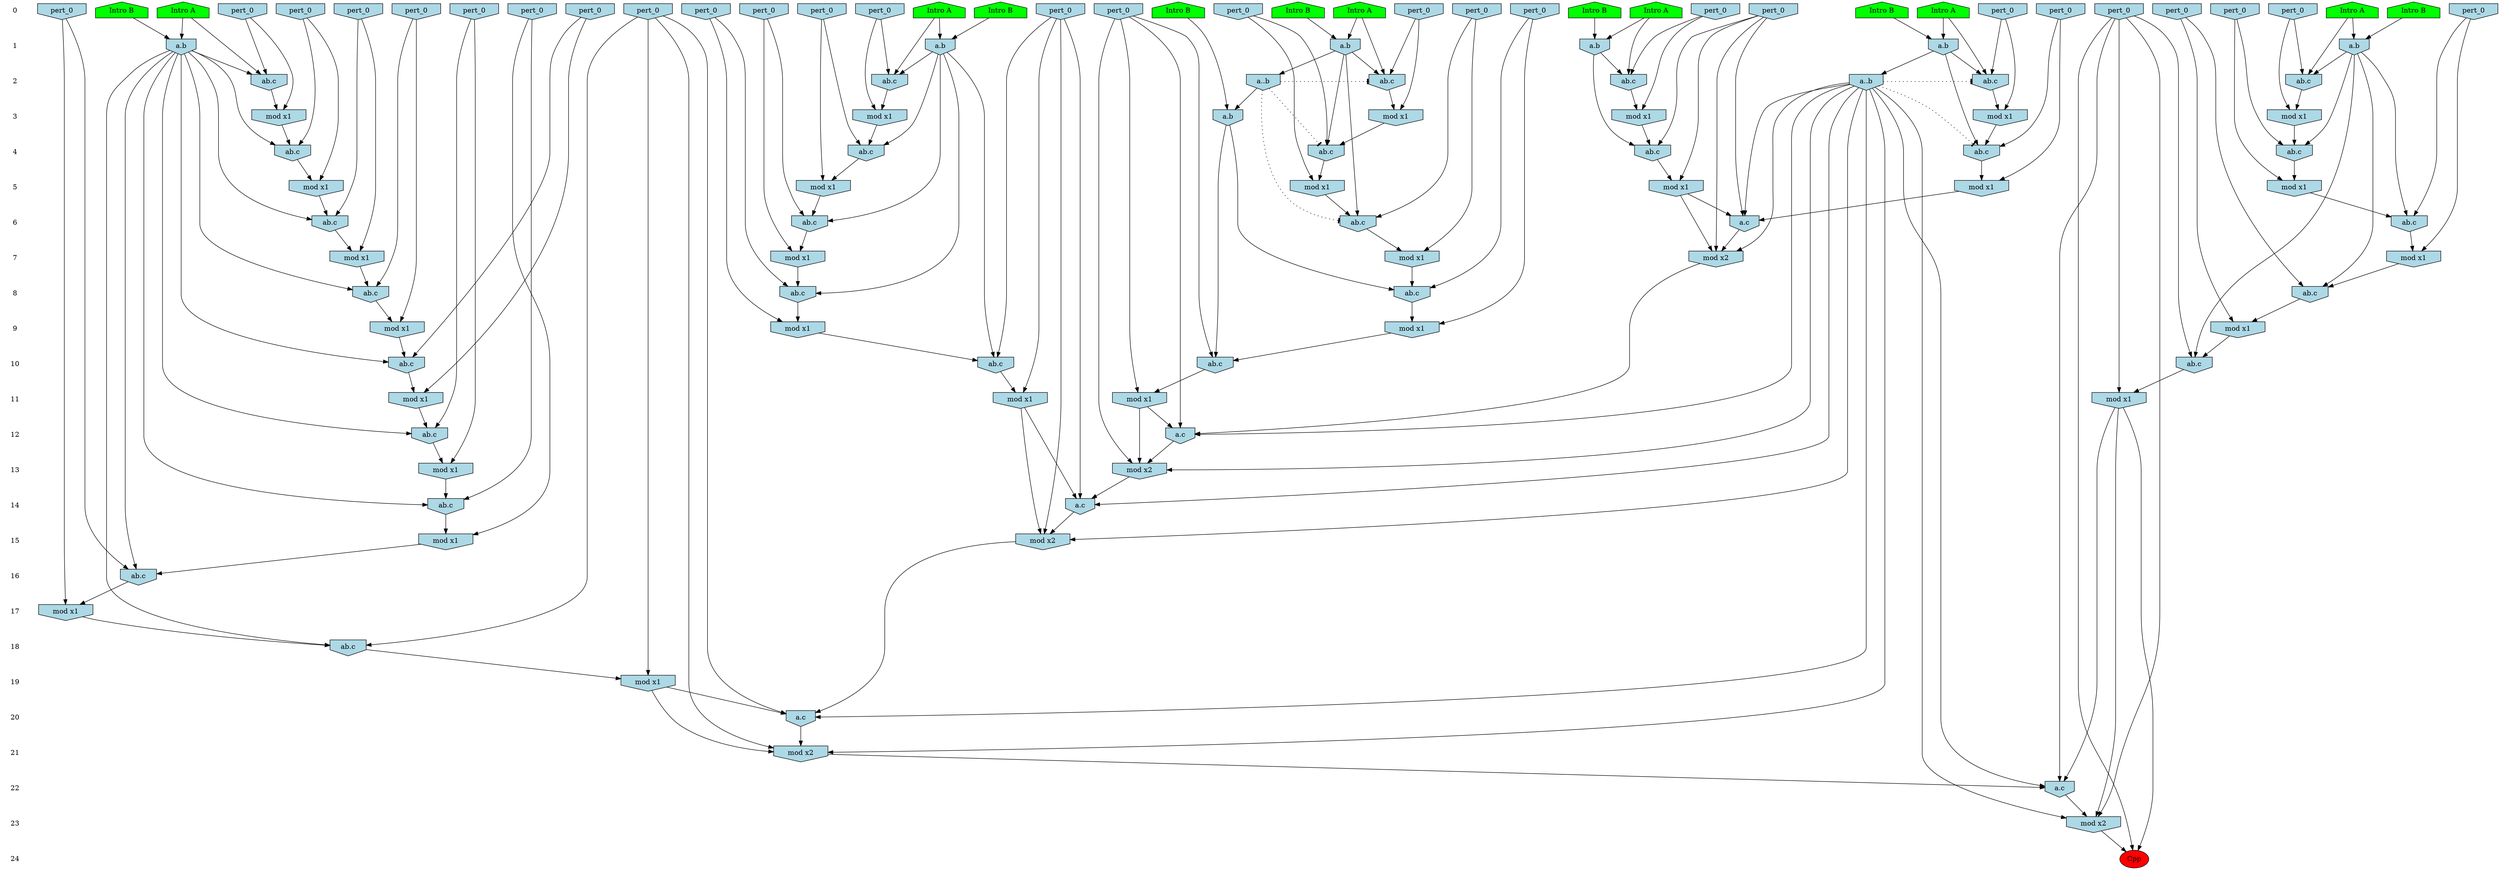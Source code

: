 /* Compression of 1 causal flows obtained in average at 2.001438E+01 t.u */
/* Compressed causal flows were: [3] */
digraph G{
 ranksep=.5 ; 
{ rank = same ; "0" [shape=plaintext] ; node_1 [label ="Intro B", shape=house, style=filled, fillcolor=green] ;
node_2 [label ="Intro B", shape=house, style=filled, fillcolor=green] ;
node_3 [label ="Intro A", shape=house, style=filled, fillcolor=green] ;
node_4 [label ="Intro B", shape=house, style=filled, fillcolor=green] ;
node_5 [label ="Intro B", shape=house, style=filled, fillcolor=green] ;
node_6 [label ="Intro B", shape=house, style=filled, fillcolor=green] ;
node_7 [label ="Intro A", shape=house, style=filled, fillcolor=green] ;
node_8 [label ="Intro B", shape=house, style=filled, fillcolor=green] ;
node_9 [label ="Intro A", shape=house, style=filled, fillcolor=green] ;
node_10 [label ="Intro B", shape=house, style=filled, fillcolor=green] ;
node_11 [label ="Intro A", shape=house, style=filled, fillcolor=green] ;
node_12 [label ="Intro A", shape=house, style=filled, fillcolor=green] ;
node_13 [label ="Intro A", shape=house, style=filled, fillcolor=green] ;
node_18 [label="pert_0", shape=invhouse, style=filled, fillcolor = lightblue] ;
node_19 [label="pert_0", shape=invhouse, style=filled, fillcolor = lightblue] ;
node_20 [label="pert_0", shape=invhouse, style=filled, fillcolor = lightblue] ;
node_21 [label="pert_0", shape=invhouse, style=filled, fillcolor = lightblue] ;
node_22 [label="pert_0", shape=invhouse, style=filled, fillcolor = lightblue] ;
node_23 [label="pert_0", shape=invhouse, style=filled, fillcolor = lightblue] ;
node_24 [label="pert_0", shape=invhouse, style=filled, fillcolor = lightblue] ;
node_25 [label="pert_0", shape=invhouse, style=filled, fillcolor = lightblue] ;
node_26 [label="pert_0", shape=invhouse, style=filled, fillcolor = lightblue] ;
node_27 [label="pert_0", shape=invhouse, style=filled, fillcolor = lightblue] ;
node_28 [label="pert_0", shape=invhouse, style=filled, fillcolor = lightblue] ;
node_29 [label="pert_0", shape=invhouse, style=filled, fillcolor = lightblue] ;
node_30 [label="pert_0", shape=invhouse, style=filled, fillcolor = lightblue] ;
node_31 [label="pert_0", shape=invhouse, style=filled, fillcolor = lightblue] ;
node_32 [label="pert_0", shape=invhouse, style=filled, fillcolor = lightblue] ;
node_33 [label="pert_0", shape=invhouse, style=filled, fillcolor = lightblue] ;
node_34 [label="pert_0", shape=invhouse, style=filled, fillcolor = lightblue] ;
node_35 [label="pert_0", shape=invhouse, style=filled, fillcolor = lightblue] ;
node_36 [label="pert_0", shape=invhouse, style=filled, fillcolor = lightblue] ;
node_37 [label="pert_0", shape=invhouse, style=filled, fillcolor = lightblue] ;
node_38 [label="pert_0", shape=invhouse, style=filled, fillcolor = lightblue] ;
node_39 [label="pert_0", shape=invhouse, style=filled, fillcolor = lightblue] ;
node_40 [label="pert_0", shape=invhouse, style=filled, fillcolor = lightblue] ;
node_41 [label="pert_0", shape=invhouse, style=filled, fillcolor = lightblue] ;
node_42 [label="pert_0", shape=invhouse, style=filled, fillcolor = lightblue] ;
node_43 [label="pert_0", shape=invhouse, style=filled, fillcolor = lightblue] ;
node_44 [label="pert_0", shape=invhouse, style=filled, fillcolor = lightblue] ;
node_45 [label="pert_0", shape=invhouse, style=filled, fillcolor = lightblue] ;
}
{ rank = same ; "1" [shape=plaintext] ; node_14 [label="a.b", shape=invhouse, style=filled, fillcolor = lightblue] ;
node_15 [label="a.b", shape=invhouse, style=filled, fillcolor = lightblue] ;
node_16 [label="a.b", shape=invhouse, style=filled, fillcolor = lightblue] ;
node_17 [label="a.b", shape=invhouse, style=filled, fillcolor = lightblue] ;
node_56 [label="a.b", shape=invhouse, style=filled, fillcolor = lightblue] ;
node_65 [label="a.b", shape=invhouse, style=filled, fillcolor = lightblue] ;
}
{ rank = same ; "2" [shape=plaintext] ; node_46 [label="ab.c", shape=invhouse, style=filled, fillcolor = lightblue] ;
node_47 [label="ab.c", shape=invhouse, style=filled, fillcolor = lightblue] ;
node_48 [label="ab.c", shape=invhouse, style=filled, fillcolor = lightblue] ;
node_49 [label="ab.c", shape=invhouse, style=filled, fillcolor = lightblue] ;
node_59 [label="ab.c", shape=invhouse, style=filled, fillcolor = lightblue] ;
node_66 [label="ab.c", shape=invhouse, style=filled, fillcolor = lightblue] ;
node_69 [label="a..b", shape=invhouse, style=filled, fillcolor = lightblue] ;
node_78 [label="a..b", shape=invhouse, style=filled, fillcolor = lightblue] ;
}
{ rank = same ; "3" [shape=plaintext] ; node_50 [label="mod x1", shape=invhouse, style=filled, fillcolor = lightblue] ;
node_54 [label="mod x1", shape=invhouse, style=filled, fillcolor = lightblue] ;
node_57 [label="mod x1", shape=invhouse, style=filled, fillcolor = lightblue] ;
node_58 [label="mod x1", shape=invhouse, style=filled, fillcolor = lightblue] ;
node_67 [label="mod x1", shape=invhouse, style=filled, fillcolor = lightblue] ;
node_71 [label="mod x1", shape=invhouse, style=filled, fillcolor = lightblue] ;
node_81 [label="a.b", shape=invhouse, style=filled, fillcolor = lightblue] ;
}
{ rank = same ; "4" [shape=plaintext] ; node_51 [label="ab.c", shape=invhouse, style=filled, fillcolor = lightblue] ;
node_60 [label="ab.c", shape=invhouse, style=filled, fillcolor = lightblue] ;
node_61 [label="ab.c", shape=invhouse, style=filled, fillcolor = lightblue] ;
node_63 [label="ab.c", shape=invhouse, style=filled, fillcolor = lightblue] ;
node_68 [label="ab.c", shape=invhouse, style=filled, fillcolor = lightblue] ;
node_73 [label="ab.c", shape=invhouse, style=filled, fillcolor = lightblue] ;
}
{ rank = same ; "5" [shape=plaintext] ; node_52 [label="mod x1", shape=invhouse, style=filled, fillcolor = lightblue] ;
node_64 [label="mod x1", shape=invhouse, style=filled, fillcolor = lightblue] ;
node_70 [label="mod x1", shape=invhouse, style=filled, fillcolor = lightblue] ;
node_74 [label="mod x1", shape=invhouse, style=filled, fillcolor = lightblue] ;
node_75 [label="mod x1", shape=invhouse, style=filled, fillcolor = lightblue] ;
node_90 [label="mod x1", shape=invhouse, style=filled, fillcolor = lightblue] ;
}
{ rank = same ; "6" [shape=plaintext] ; node_53 [label="ab.c", shape=invhouse, style=filled, fillcolor = lightblue] ;
node_72 [label="ab.c", shape=invhouse, style=filled, fillcolor = lightblue] ;
node_76 [label="ab.c", shape=invhouse, style=filled, fillcolor = lightblue] ;
node_77 [label="ab.c", shape=invhouse, style=filled, fillcolor = lightblue] ;
node_94 [label="a.c", shape=invhouse, style=filled, fillcolor = lightblue] ;
}
{ rank = same ; "7" [shape=plaintext] ; node_55 [label="mod x1", shape=invhouse, style=filled, fillcolor = lightblue] ;
node_79 [label="mod x1", shape=invhouse, style=filled, fillcolor = lightblue] ;
node_82 [label="mod x1", shape=invhouse, style=filled, fillcolor = lightblue] ;
node_95 [label="mod x1", shape=invhouse, style=filled, fillcolor = lightblue] ;
node_96 [label="mod x2", shape=invhouse, style=filled, fillcolor = lightblue] ;
}
{ rank = same ; "8" [shape=plaintext] ; node_62 [label="ab.c", shape=invhouse, style=filled, fillcolor = lightblue] ;
node_80 [label="ab.c", shape=invhouse, style=filled, fillcolor = lightblue] ;
node_83 [label="ab.c", shape=invhouse, style=filled, fillcolor = lightblue] ;
node_97 [label="ab.c", shape=invhouse, style=filled, fillcolor = lightblue] ;
}
{ rank = same ; "9" [shape=plaintext] ; node_84 [label="mod x1", shape=invhouse, style=filled, fillcolor = lightblue] ;
node_86 [label="mod x1", shape=invhouse, style=filled, fillcolor = lightblue] ;
node_98 [label="mod x1", shape=invhouse, style=filled, fillcolor = lightblue] ;
node_104 [label="mod x1", shape=invhouse, style=filled, fillcolor = lightblue] ;
}
{ rank = same ; "10" [shape=plaintext] ; node_85 [label="ab.c", shape=invhouse, style=filled, fillcolor = lightblue] ;
node_87 [label="ab.c", shape=invhouse, style=filled, fillcolor = lightblue] ;
node_100 [label="ab.c", shape=invhouse, style=filled, fillcolor = lightblue] ;
node_106 [label="ab.c", shape=invhouse, style=filled, fillcolor = lightblue] ;
}
{ rank = same ; "11" [shape=plaintext] ; node_88 [label="mod x1", shape=invhouse, style=filled, fillcolor = lightblue] ;
node_91 [label="mod x1", shape=invhouse, style=filled, fillcolor = lightblue] ;
node_102 [label="mod x1", shape=invhouse, style=filled, fillcolor = lightblue] ;
node_107 [label="mod x1", shape=invhouse, style=filled, fillcolor = lightblue] ;
}
{ rank = same ; "12" [shape=plaintext] ; node_89 [label="ab.c", shape=invhouse, style=filled, fillcolor = lightblue] ;
node_99 [label="a.c", shape=invhouse, style=filled, fillcolor = lightblue] ;
}
{ rank = same ; "13" [shape=plaintext] ; node_92 [label="mod x1", shape=invhouse, style=filled, fillcolor = lightblue] ;
node_109 [label="mod x2", shape=invhouse, style=filled, fillcolor = lightblue] ;
}
{ rank = same ; "14" [shape=plaintext] ; node_93 [label="ab.c", shape=invhouse, style=filled, fillcolor = lightblue] ;
node_110 [label="a.c", shape=invhouse, style=filled, fillcolor = lightblue] ;
}
{ rank = same ; "15" [shape=plaintext] ; node_101 [label="mod x1", shape=invhouse, style=filled, fillcolor = lightblue] ;
node_112 [label="mod x2", shape=invhouse, style=filled, fillcolor = lightblue] ;
}
{ rank = same ; "16" [shape=plaintext] ; node_103 [label="ab.c", shape=invhouse, style=filled, fillcolor = lightblue] ;
}
{ rank = same ; "17" [shape=plaintext] ; node_105 [label="mod x1", shape=invhouse, style=filled, fillcolor = lightblue] ;
}
{ rank = same ; "18" [shape=plaintext] ; node_108 [label="ab.c", shape=invhouse, style=filled, fillcolor = lightblue] ;
}
{ rank = same ; "19" [shape=plaintext] ; node_111 [label="mod x1", shape=invhouse, style=filled, fillcolor = lightblue] ;
}
{ rank = same ; "20" [shape=plaintext] ; node_113 [label="a.c", shape=invhouse, style=filled, fillcolor = lightblue] ;
}
{ rank = same ; "21" [shape=plaintext] ; node_114 [label="mod x2", shape=invhouse, style=filled, fillcolor = lightblue] ;
}
{ rank = same ; "22" [shape=plaintext] ; node_115 [label="a.c", shape=invhouse, style=filled, fillcolor = lightblue] ;
}
{ rank = same ; "23" [shape=plaintext] ; node_116 [label="mod x2", shape=invhouse, style=filled, fillcolor = lightblue] ;
}
{ rank = same ; "24" [shape=plaintext] ; node_117 [label ="Cpp", style=filled, fillcolor=red] ;
}
"0" -> "1" [style="invis"]; 
"1" -> "2" [style="invis"]; 
"2" -> "3" [style="invis"]; 
"3" -> "4" [style="invis"]; 
"4" -> "5" [style="invis"]; 
"5" -> "6" [style="invis"]; 
"6" -> "7" [style="invis"]; 
"7" -> "8" [style="invis"]; 
"8" -> "9" [style="invis"]; 
"9" -> "10" [style="invis"]; 
"10" -> "11" [style="invis"]; 
"11" -> "12" [style="invis"]; 
"12" -> "13" [style="invis"]; 
"13" -> "14" [style="invis"]; 
"14" -> "15" [style="invis"]; 
"15" -> "16" [style="invis"]; 
"16" -> "17" [style="invis"]; 
"17" -> "18" [style="invis"]; 
"18" -> "19" [style="invis"]; 
"19" -> "20" [style="invis"]; 
"20" -> "21" [style="invis"]; 
"21" -> "22" [style="invis"]; 
"22" -> "23" [style="invis"]; 
"23" -> "24" [style="invis"]; 
node_5 -> node_14
node_9 -> node_14
node_6 -> node_15
node_11 -> node_15
node_2 -> node_16
node_13 -> node_16
node_3 -> node_17
node_10 -> node_17
node_13 -> node_46
node_16 -> node_46
node_39 -> node_46
node_11 -> node_47
node_15 -> node_47
node_35 -> node_47
node_9 -> node_48
node_14 -> node_48
node_37 -> node_48
node_3 -> node_49
node_17 -> node_49
node_44 -> node_49
node_39 -> node_50
node_46 -> node_50
node_16 -> node_51
node_27 -> node_51
node_50 -> node_51
node_27 -> node_52
node_51 -> node_52
node_16 -> node_53
node_31 -> node_53
node_52 -> node_53
node_37 -> node_54
node_48 -> node_54
node_31 -> node_55
node_53 -> node_55
node_7 -> node_56
node_8 -> node_56
node_44 -> node_57
node_49 -> node_57
node_35 -> node_58
node_47 -> node_58
node_7 -> node_59
node_21 -> node_59
node_56 -> node_59
node_14 -> node_60
node_34 -> node_60
node_54 -> node_60
node_17 -> node_61
node_40 -> node_61
node_57 -> node_61
node_16 -> node_62
node_36 -> node_62
node_55 -> node_62
node_15 -> node_63
node_33 -> node_63
node_58 -> node_63
node_33 -> node_64
node_63 -> node_64
node_4 -> node_65
node_12 -> node_65
node_12 -> node_66
node_43 -> node_66
node_65 -> node_66
node_43 -> node_67
node_66 -> node_67
node_28 -> node_68
node_65 -> node_68
node_67 -> node_68
node_17 -> node_69
node_34 -> node_70
node_60 -> node_70
node_21 -> node_71
node_59 -> node_71
node_14 -> node_72
node_45 -> node_72
node_70 -> node_72
node_23 -> node_73
node_56 -> node_73
node_71 -> node_73
node_23 -> node_74
node_73 -> node_74
node_28 -> node_75
node_68 -> node_75
node_22 -> node_76
node_65 -> node_76
node_75 -> node_76
node_24 -> node_77
node_56 -> node_77
node_74 -> node_77
node_65 -> node_78
node_45 -> node_79
node_72 -> node_79
node_14 -> node_80
node_29 -> node_80
node_79 -> node_80
node_1 -> node_81
node_78 -> node_81
node_22 -> node_82
node_76 -> node_82
node_32 -> node_83
node_81 -> node_83
node_82 -> node_83
node_29 -> node_84
node_80 -> node_84
node_14 -> node_85
node_19 -> node_85
node_84 -> node_85
node_32 -> node_86
node_83 -> node_86
node_38 -> node_87
node_81 -> node_87
node_86 -> node_87
node_19 -> node_88
node_85 -> node_88
node_14 -> node_89
node_41 -> node_89
node_88 -> node_89
node_40 -> node_90
node_61 -> node_90
node_38 -> node_91
node_87 -> node_91
node_41 -> node_92
node_89 -> node_92
node_14 -> node_93
node_25 -> node_93
node_92 -> node_93
node_33 -> node_94
node_64 -> node_94
node_69 -> node_94
node_90 -> node_94
node_24 -> node_95
node_77 -> node_95
node_33 -> node_96
node_64 -> node_96
node_69 -> node_96
node_94 -> node_96
node_20 -> node_97
node_56 -> node_97
node_95 -> node_97
node_36 -> node_98
node_62 -> node_98
node_38 -> node_99
node_69 -> node_99
node_91 -> node_99
node_96 -> node_99
node_16 -> node_100
node_26 -> node_100
node_98 -> node_100
node_25 -> node_101
node_93 -> node_101
node_26 -> node_102
node_100 -> node_102
node_14 -> node_103
node_18 -> node_103
node_101 -> node_103
node_20 -> node_104
node_97 -> node_104
node_18 -> node_105
node_103 -> node_105
node_42 -> node_106
node_56 -> node_106
node_104 -> node_106
node_42 -> node_107
node_106 -> node_107
node_14 -> node_108
node_30 -> node_108
node_105 -> node_108
node_38 -> node_109
node_69 -> node_109
node_91 -> node_109
node_99 -> node_109
node_26 -> node_110
node_69 -> node_110
node_102 -> node_110
node_109 -> node_110
node_30 -> node_111
node_108 -> node_111
node_26 -> node_112
node_69 -> node_112
node_102 -> node_112
node_110 -> node_112
node_30 -> node_113
node_69 -> node_113
node_111 -> node_113
node_112 -> node_113
node_30 -> node_114
node_69 -> node_114
node_111 -> node_114
node_113 -> node_114
node_42 -> node_115
node_69 -> node_115
node_107 -> node_115
node_114 -> node_115
node_42 -> node_116
node_69 -> node_116
node_107 -> node_116
node_115 -> node_116
node_42 -> node_117
node_107 -> node_117
node_116 -> node_117
node_69 -> node_49 [style=dotted, arrowhead = tee] 
node_69 -> node_61 [style=dotted, arrowhead = tee] 
node_78 -> node_66 [style=dotted, arrowhead = tee] 
node_78 -> node_68 [style=dotted, arrowhead = tee] 
node_78 -> node_76 [style=dotted, arrowhead = tee] 
}
/*
 Dot generation time: 0.012001
*/